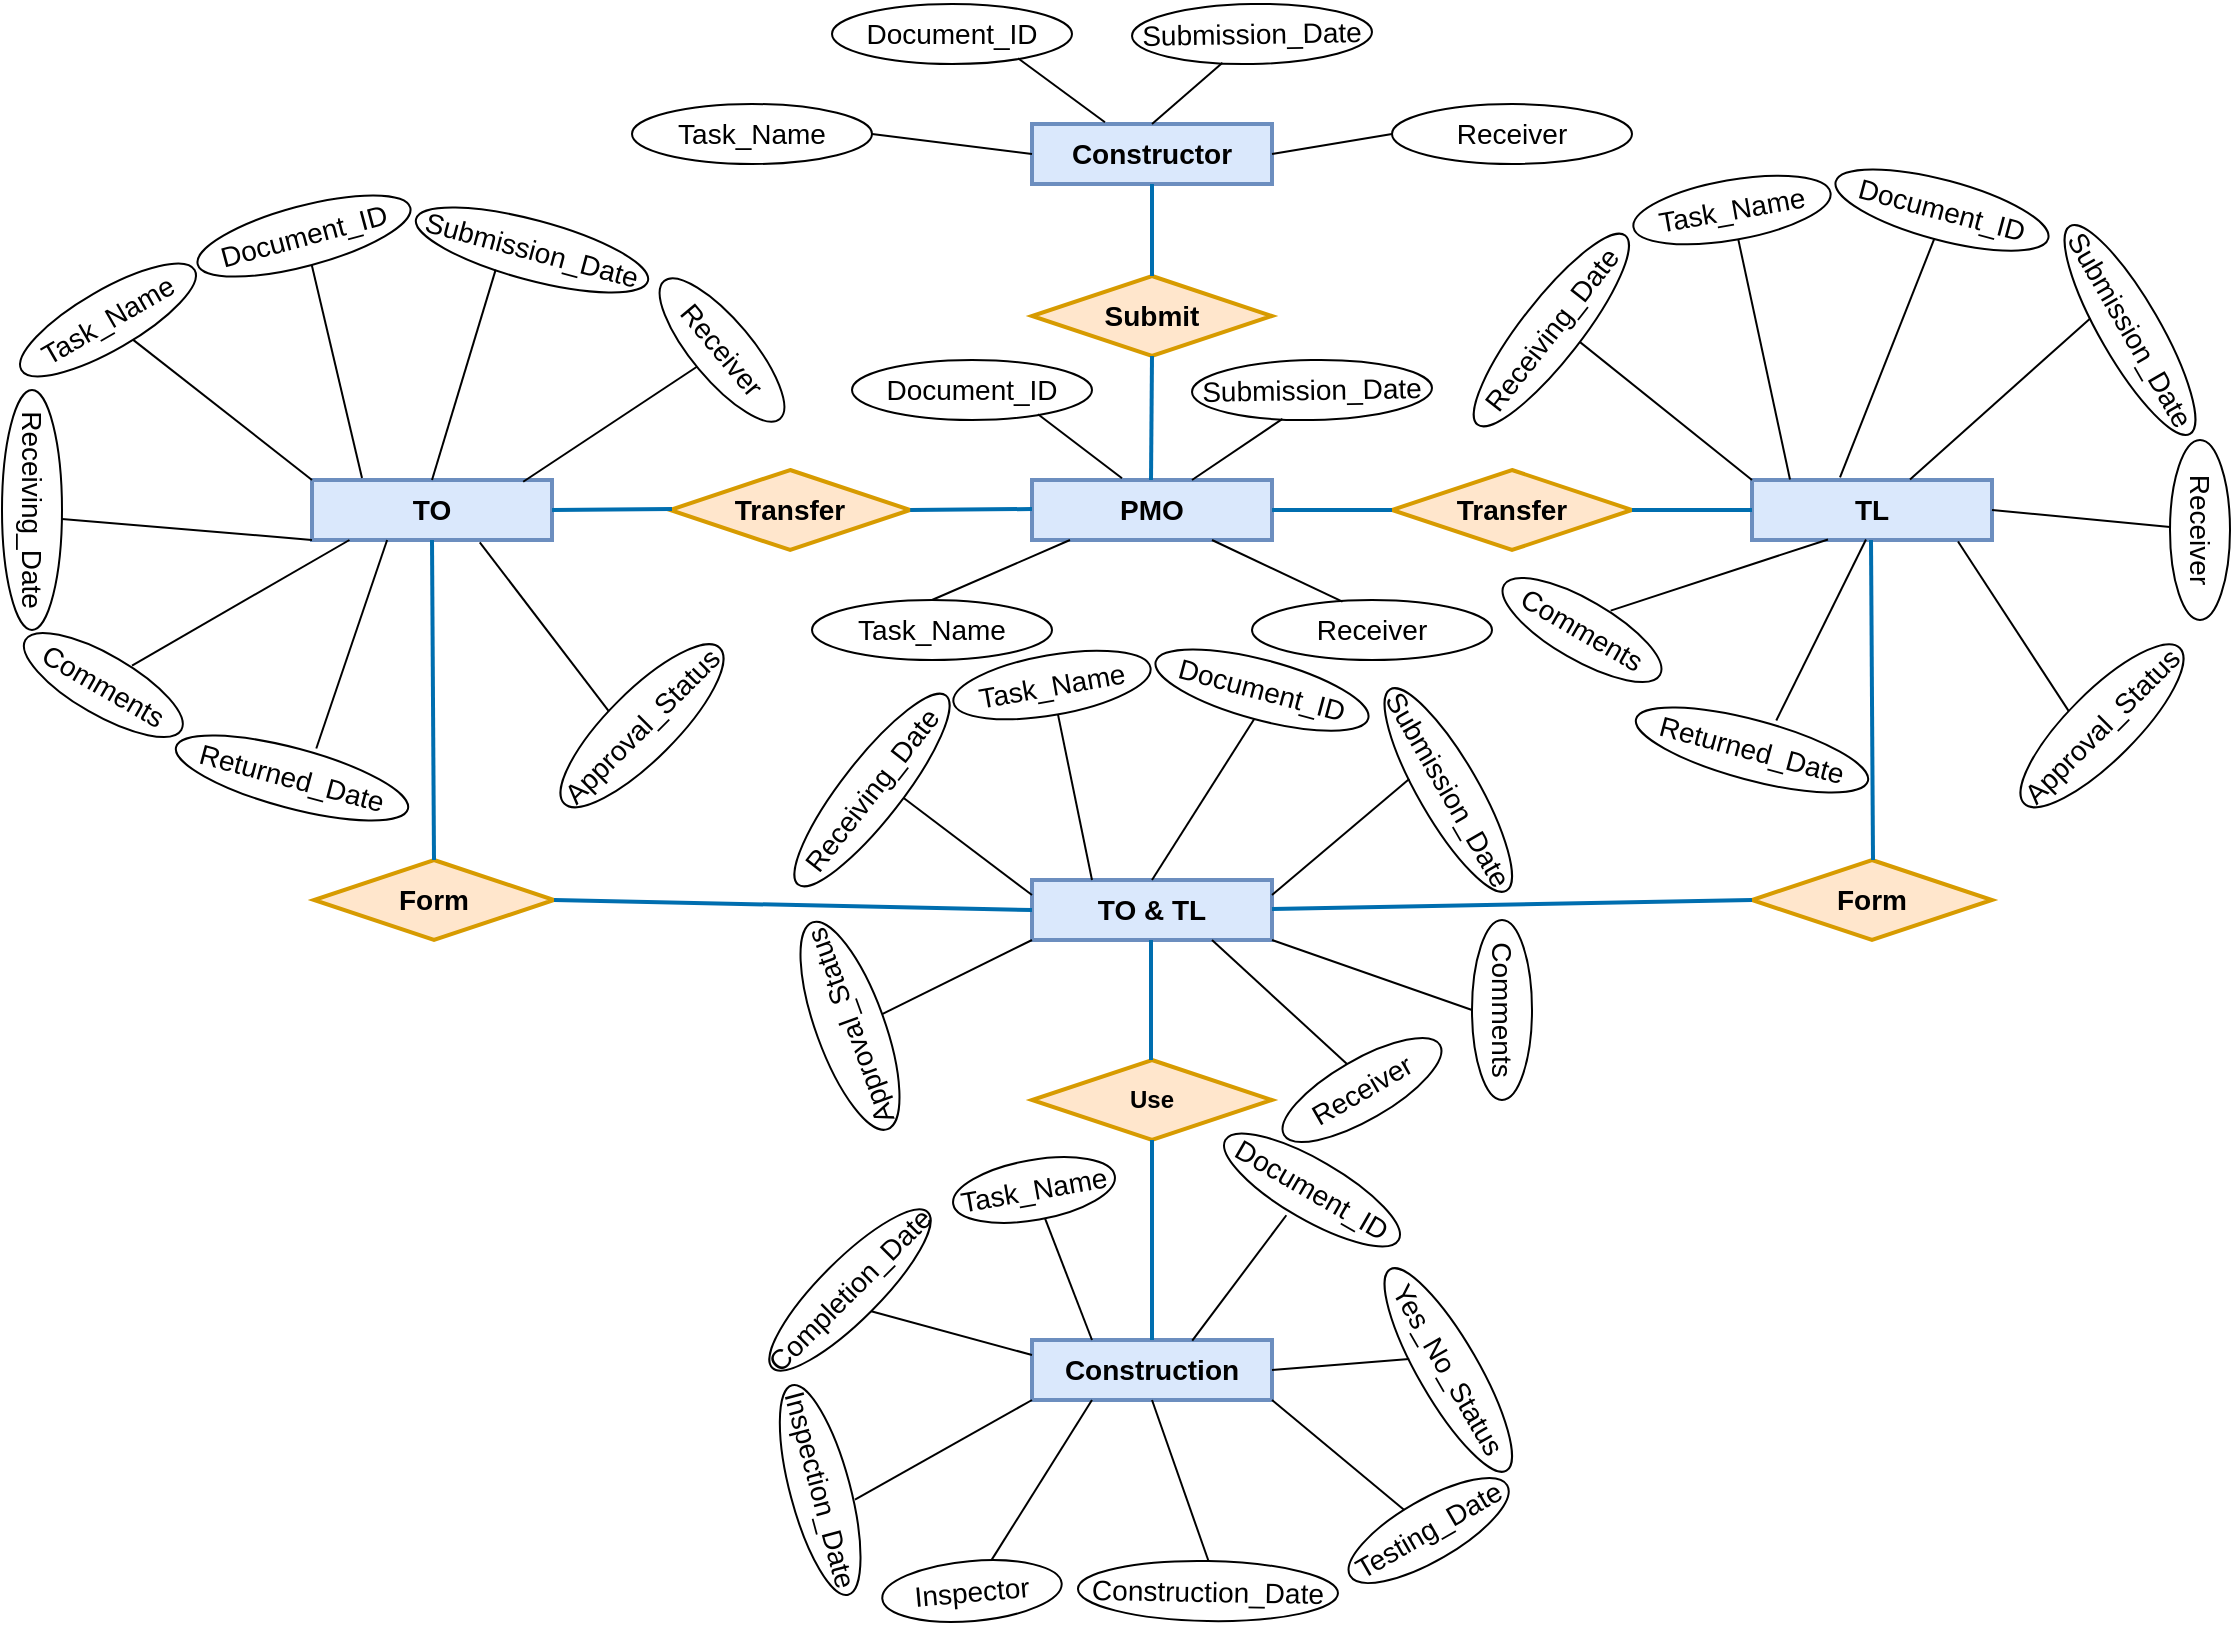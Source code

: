 <mxfile version="24.7.14">
  <diagram name="Page-1" id="_1J0e8jdBJVRewN6vP57">
    <mxGraphModel dx="989" dy="501" grid="1" gridSize="10" guides="1" tooltips="1" connect="1" arrows="1" fold="1" page="1" pageScale="1" pageWidth="1169" pageHeight="827" math="0" shadow="0">
      <root>
        <mxCell id="0" />
        <mxCell id="1" parent="0" />
        <mxCell id="hsY9H7-2oTvU6gEaKpXM-1" value="&lt;b&gt;&lt;font style=&quot;font-size: 14px;&quot;&gt;Constructor&lt;/font&gt;&lt;/b&gt;" style="rounded=0;whiteSpace=wrap;html=1;strokeWidth=2;fillColor=#dae8fc;strokeColor=#6c8ebf;" vertex="1" parent="1">
          <mxGeometry x="520" y="72" width="120" height="30" as="geometry" />
        </mxCell>
        <mxCell id="hsY9H7-2oTvU6gEaKpXM-2" value="&lt;b&gt;&lt;font style=&quot;font-size: 14px;&quot;&gt;Construction&lt;/font&gt;&lt;/b&gt;" style="rounded=0;whiteSpace=wrap;html=1;strokeWidth=2;fillColor=#dae8fc;strokeColor=#6c8ebf;" vertex="1" parent="1">
          <mxGeometry x="520" y="680" width="120" height="30" as="geometry" />
        </mxCell>
        <mxCell id="hsY9H7-2oTvU6gEaKpXM-3" value="&lt;font style=&quot;font-size: 14px;&quot;&gt;&lt;b&gt;TO &amp;amp; TL&lt;br&gt;&lt;/b&gt;&lt;/font&gt;" style="rounded=0;whiteSpace=wrap;html=1;strokeWidth=2;fillColor=#dae8fc;strokeColor=#6c8ebf;" vertex="1" parent="1">
          <mxGeometry x="520" y="450" width="120" height="30" as="geometry" />
        </mxCell>
        <mxCell id="hsY9H7-2oTvU6gEaKpXM-4" value="&lt;font size=&quot;1&quot;&gt;&lt;b style=&quot;font-size: 14px;&quot;&gt;TL&lt;/b&gt;&lt;/font&gt;" style="rounded=0;whiteSpace=wrap;html=1;strokeWidth=2;fillColor=#dae8fc;strokeColor=#6c8ebf;" vertex="1" parent="1">
          <mxGeometry x="880" y="250" width="120" height="30" as="geometry" />
        </mxCell>
        <mxCell id="hsY9H7-2oTvU6gEaKpXM-5" value="&lt;b&gt;&lt;font style=&quot;font-size: 14px;&quot;&gt;PMO&lt;/font&gt;&lt;/b&gt;" style="rounded=0;whiteSpace=wrap;html=1;strokeWidth=2;fillColor=#dae8fc;strokeColor=#6c8ebf;" vertex="1" parent="1">
          <mxGeometry x="520" y="250" width="120" height="30" as="geometry" />
        </mxCell>
        <mxCell id="hsY9H7-2oTvU6gEaKpXM-6" value="&lt;font size=&quot;1&quot;&gt;&lt;b style=&quot;font-size: 14px;&quot;&gt;TO&lt;/b&gt;&lt;/font&gt;" style="rounded=0;whiteSpace=wrap;html=1;strokeWidth=2;fillColor=#dae8fc;strokeColor=#6c8ebf;" vertex="1" parent="1">
          <mxGeometry x="160" y="250" width="120" height="30" as="geometry" />
        </mxCell>
        <mxCell id="hsY9H7-2oTvU6gEaKpXM-7" value="&lt;b&gt;&lt;font style=&quot;font-size: 14px;&quot;&gt;Submit&lt;/font&gt;&lt;/b&gt;" style="rhombus;whiteSpace=wrap;html=1;fillColor=#ffe6cc;strokeColor=#d79b00;strokeWidth=2;" vertex="1" parent="1">
          <mxGeometry x="520" y="148" width="120" height="40" as="geometry" />
        </mxCell>
        <mxCell id="hsY9H7-2oTvU6gEaKpXM-8" value="&lt;b&gt;&lt;font style=&quot;font-size: 14px;&quot;&gt;Transfer&lt;/font&gt;&lt;/b&gt;" style="rhombus;whiteSpace=wrap;html=1;fillColor=#ffe6cc;strokeColor=#d79b00;strokeWidth=2;" vertex="1" parent="1">
          <mxGeometry x="339.09" y="245" width="120" height="40" as="geometry" />
        </mxCell>
        <mxCell id="hsY9H7-2oTvU6gEaKpXM-9" value="&lt;b&gt;Use&lt;/b&gt;" style="rhombus;whiteSpace=wrap;html=1;fillColor=#ffe6cc;strokeColor=#d79b00;strokeWidth=2;" vertex="1" parent="1">
          <mxGeometry x="520" y="540" width="120" height="40" as="geometry" />
        </mxCell>
        <mxCell id="hsY9H7-2oTvU6gEaKpXM-11" value="&lt;b&gt;&lt;font style=&quot;font-size: 14px;&quot;&gt;Transfer&lt;/font&gt;&lt;/b&gt;" style="rhombus;whiteSpace=wrap;html=1;fillColor=#ffe6cc;strokeColor=#d79b00;strokeWidth=2;" vertex="1" parent="1">
          <mxGeometry x="700" y="245" width="120" height="40" as="geometry" />
        </mxCell>
        <mxCell id="hsY9H7-2oTvU6gEaKpXM-12" value="&lt;b&gt;&lt;font style=&quot;font-size: 14px;&quot;&gt;Form&lt;/font&gt;&lt;/b&gt;" style="rhombus;whiteSpace=wrap;html=1;fillColor=#ffe6cc;strokeColor=#d79b00;strokeWidth=2;" vertex="1" parent="1">
          <mxGeometry x="161" y="440" width="120" height="40" as="geometry" />
        </mxCell>
        <mxCell id="hsY9H7-2oTvU6gEaKpXM-13" value="&lt;b&gt;&lt;font style=&quot;font-size: 14px;&quot;&gt;Form&lt;/font&gt;&lt;/b&gt;" style="rhombus;whiteSpace=wrap;html=1;fillColor=#ffe6cc;strokeColor=#d79b00;strokeWidth=2;" vertex="1" parent="1">
          <mxGeometry x="880" y="440" width="120" height="40" as="geometry" />
        </mxCell>
        <mxCell id="hsY9H7-2oTvU6gEaKpXM-14" value="&lt;font style=&quot;font-size: 14px;&quot;&gt;Task_Name&lt;/font&gt;" style="ellipse;whiteSpace=wrap;html=1;strokeWidth=1;rotation=0;" vertex="1" parent="1">
          <mxGeometry x="320" y="62" width="120" height="30" as="geometry" />
        </mxCell>
        <mxCell id="hsY9H7-2oTvU6gEaKpXM-15" value="&lt;font style=&quot;font-size: 14px;&quot;&gt;Receiver&lt;/font&gt;" style="ellipse;whiteSpace=wrap;html=1;strokeWidth=1;rotation=0;" vertex="1" parent="1">
          <mxGeometry x="700" y="62" width="120" height="30" as="geometry" />
        </mxCell>
        <mxCell id="hsY9H7-2oTvU6gEaKpXM-16" value="&lt;font style=&quot;font-size: 14px;&quot;&gt;Document_ID&lt;/font&gt;" style="ellipse;whiteSpace=wrap;html=1;strokeWidth=1;" vertex="1" parent="1">
          <mxGeometry x="420" y="12" width="120" height="30" as="geometry" />
        </mxCell>
        <mxCell id="hsY9H7-2oTvU6gEaKpXM-17" value="&lt;font style=&quot;font-size: 14px;&quot;&gt;Submission_Date&lt;/font&gt;" style="ellipse;whiteSpace=wrap;html=1;strokeWidth=1;rotation=-1;" vertex="1" parent="1">
          <mxGeometry x="570" y="12" width="120" height="30" as="geometry" />
        </mxCell>
        <mxCell id="hsY9H7-2oTvU6gEaKpXM-21" value="" style="endArrow=none;html=1;rounded=0;exitX=0.5;exitY=0;exitDx=0;exitDy=0;strokeWidth=2;fillColor=#1ba1e2;strokeColor=#006EAF;entryX=0.5;entryY=1;entryDx=0;entryDy=0;" edge="1" parent="1" source="hsY9H7-2oTvU6gEaKpXM-7" target="hsY9H7-2oTvU6gEaKpXM-1">
          <mxGeometry width="50" height="50" relative="1" as="geometry">
            <mxPoint x="550" y="130" as="sourcePoint" />
            <mxPoint x="580" y="110" as="targetPoint" />
          </mxGeometry>
        </mxCell>
        <mxCell id="hsY9H7-2oTvU6gEaKpXM-22" value="" style="endArrow=none;html=1;rounded=0;exitX=0.5;exitY=0;exitDx=0;exitDy=0;strokeWidth=2;fillColor=#1ba1e2;strokeColor=#006EAF;entryX=0.5;entryY=1;entryDx=0;entryDy=0;" edge="1" parent="1" target="hsY9H7-2oTvU6gEaKpXM-7">
          <mxGeometry width="50" height="50" relative="1" as="geometry">
            <mxPoint x="579.5" y="250" as="sourcePoint" />
            <mxPoint x="579.5" y="190" as="targetPoint" />
          </mxGeometry>
        </mxCell>
        <mxCell id="hsY9H7-2oTvU6gEaKpXM-27" value="" style="endArrow=none;html=1;rounded=0;exitX=0.5;exitY=0;exitDx=0;exitDy=0;strokeWidth=2;fillColor=#1ba1e2;strokeColor=#006EAF;" edge="1" parent="1">
          <mxGeometry width="50" height="50" relative="1" as="geometry">
            <mxPoint x="579.5" y="540" as="sourcePoint" />
            <mxPoint x="579.5" y="480" as="targetPoint" />
          </mxGeometry>
        </mxCell>
        <mxCell id="hsY9H7-2oTvU6gEaKpXM-28" value="" style="endArrow=none;html=1;rounded=0;exitX=0.5;exitY=0;exitDx=0;exitDy=0;strokeWidth=2;fillColor=#1ba1e2;strokeColor=#006EAF;entryX=0.5;entryY=1;entryDx=0;entryDy=0;" edge="1" parent="1" source="hsY9H7-2oTvU6gEaKpXM-2" target="hsY9H7-2oTvU6gEaKpXM-9">
          <mxGeometry width="50" height="50" relative="1" as="geometry">
            <mxPoint x="579.5" y="680" as="sourcePoint" />
            <mxPoint x="579.5" y="620" as="targetPoint" />
          </mxGeometry>
        </mxCell>
        <mxCell id="hsY9H7-2oTvU6gEaKpXM-29" value="" style="endArrow=none;html=1;rounded=0;exitX=1;exitY=0.5;exitDx=0;exitDy=0;entryX=0;entryY=0.5;entryDx=0;entryDy=0;strokeWidth=2;fillColor=#1ba1e2;strokeColor=#006EAF;" edge="1" parent="1" source="hsY9H7-2oTvU6gEaKpXM-5" target="hsY9H7-2oTvU6gEaKpXM-11">
          <mxGeometry width="50" height="50" relative="1" as="geometry">
            <mxPoint x="650" y="310" as="sourcePoint" />
            <mxPoint x="700" y="260" as="targetPoint" />
          </mxGeometry>
        </mxCell>
        <mxCell id="hsY9H7-2oTvU6gEaKpXM-31" value="" style="endArrow=none;html=1;rounded=0;strokeWidth=2;fillColor=#1ba1e2;strokeColor=#006EAF;entryX=0;entryY=0.5;entryDx=0;entryDy=0;" edge="1" parent="1" target="hsY9H7-2oTvU6gEaKpXM-4">
          <mxGeometry width="50" height="50" relative="1" as="geometry">
            <mxPoint x="820" y="265" as="sourcePoint" />
            <mxPoint x="890" y="265" as="targetPoint" />
          </mxGeometry>
        </mxCell>
        <mxCell id="hsY9H7-2oTvU6gEaKpXM-34" value="" style="endArrow=none;html=1;rounded=0;exitX=1;exitY=0.5;exitDx=0;exitDy=0;entryX=0;entryY=0.5;entryDx=0;entryDy=0;strokeWidth=2;fillColor=#1ba1e2;strokeColor=#006EAF;" edge="1" parent="1" source="hsY9H7-2oTvU6gEaKpXM-8">
          <mxGeometry width="50" height="50" relative="1" as="geometry">
            <mxPoint x="460" y="264.5" as="sourcePoint" />
            <mxPoint x="520" y="264.5" as="targetPoint" />
          </mxGeometry>
        </mxCell>
        <mxCell id="hsY9H7-2oTvU6gEaKpXM-35" value="" style="endArrow=none;html=1;rounded=0;exitX=1;exitY=0.5;exitDx=0;exitDy=0;entryX=0;entryY=0.5;entryDx=0;entryDy=0;strokeWidth=2;fillColor=#1ba1e2;strokeColor=#006EAF;" edge="1" parent="1">
          <mxGeometry width="50" height="50" relative="1" as="geometry">
            <mxPoint x="280" y="265" as="sourcePoint" />
            <mxPoint x="340" y="264.5" as="targetPoint" />
          </mxGeometry>
        </mxCell>
        <mxCell id="hsY9H7-2oTvU6gEaKpXM-36" value="" style="endArrow=none;html=1;rounded=0;exitX=1;exitY=0.5;exitDx=0;exitDy=0;entryX=0;entryY=0.5;entryDx=0;entryDy=0;" edge="1" parent="1" source="hsY9H7-2oTvU6gEaKpXM-1" target="hsY9H7-2oTvU6gEaKpXM-15">
          <mxGeometry width="50" height="50" relative="1" as="geometry">
            <mxPoint x="650" y="122" as="sourcePoint" />
            <mxPoint x="700" y="72" as="targetPoint" />
          </mxGeometry>
        </mxCell>
        <mxCell id="hsY9H7-2oTvU6gEaKpXM-37" value="" style="endArrow=none;html=1;rounded=0;exitX=0.5;exitY=0;exitDx=0;exitDy=0;entryX=0.5;entryY=1;entryDx=0;entryDy=0;strokeWidth=2;fillColor=#1ba1e2;strokeColor=#006EAF;" edge="1" parent="1" source="hsY9H7-2oTvU6gEaKpXM-12" target="hsY9H7-2oTvU6gEaKpXM-6">
          <mxGeometry width="50" height="50" relative="1" as="geometry">
            <mxPoint x="190" y="365" as="sourcePoint" />
            <mxPoint x="250" y="364.5" as="targetPoint" />
          </mxGeometry>
        </mxCell>
        <mxCell id="hsY9H7-2oTvU6gEaKpXM-38" value="" style="endArrow=none;html=1;rounded=0;exitX=0.5;exitY=0;exitDx=0;exitDy=0;entryX=0.5;entryY=1;entryDx=0;entryDy=0;strokeWidth=2;fillColor=#1ba1e2;strokeColor=#006EAF;" edge="1" parent="1">
          <mxGeometry width="50" height="50" relative="1" as="geometry">
            <mxPoint x="940.5" y="440" as="sourcePoint" />
            <mxPoint x="939.5" y="280" as="targetPoint" />
          </mxGeometry>
        </mxCell>
        <mxCell id="hsY9H7-2oTvU6gEaKpXM-39" value="" style="endArrow=none;html=1;rounded=0;exitX=0;exitY=0.5;exitDx=0;exitDy=0;entryX=1;entryY=0.5;entryDx=0;entryDy=0;strokeWidth=2;fillColor=#1ba1e2;strokeColor=#006EAF;" edge="1" parent="1" source="hsY9H7-2oTvU6gEaKpXM-3" target="hsY9H7-2oTvU6gEaKpXM-12">
          <mxGeometry width="50" height="50" relative="1" as="geometry">
            <mxPoint x="361" y="580" as="sourcePoint" />
            <mxPoint x="360" y="420" as="targetPoint" />
          </mxGeometry>
        </mxCell>
        <mxCell id="hsY9H7-2oTvU6gEaKpXM-40" value="" style="endArrow=none;html=1;rounded=0;exitX=0;exitY=0.5;exitDx=0;exitDy=0;entryX=1;entryY=0.5;entryDx=0;entryDy=0;strokeWidth=2;fillColor=#1ba1e2;strokeColor=#006EAF;" edge="1" parent="1" source="hsY9H7-2oTvU6gEaKpXM-13">
          <mxGeometry width="50" height="50" relative="1" as="geometry">
            <mxPoint x="879" y="464.5" as="sourcePoint" />
            <mxPoint x="640" y="464.5" as="targetPoint" />
          </mxGeometry>
        </mxCell>
        <mxCell id="hsY9H7-2oTvU6gEaKpXM-41" value="" style="endArrow=none;html=1;rounded=0;exitX=1;exitY=0.5;exitDx=0;exitDy=0;entryX=0.375;entryY=0.972;entryDx=0;entryDy=0;entryPerimeter=0;" edge="1" parent="1" target="hsY9H7-2oTvU6gEaKpXM-17">
          <mxGeometry width="50" height="50" relative="1" as="geometry">
            <mxPoint x="580" y="72" as="sourcePoint" />
            <mxPoint x="640" y="62" as="targetPoint" />
          </mxGeometry>
        </mxCell>
        <mxCell id="hsY9H7-2oTvU6gEaKpXM-42" value="" style="endArrow=none;html=1;rounded=0;exitX=0.304;exitY=-0.029;exitDx=0;exitDy=0;entryX=0.775;entryY=0.905;entryDx=0;entryDy=0;entryPerimeter=0;exitPerimeter=0;" edge="1" parent="1" source="hsY9H7-2oTvU6gEaKpXM-1" target="hsY9H7-2oTvU6gEaKpXM-16">
          <mxGeometry width="50" height="50" relative="1" as="geometry">
            <mxPoint x="490" y="72" as="sourcePoint" />
            <mxPoint x="525" y="41" as="targetPoint" />
          </mxGeometry>
        </mxCell>
        <mxCell id="hsY9H7-2oTvU6gEaKpXM-43" value="" style="endArrow=none;html=1;rounded=0;exitX=0;exitY=0.5;exitDx=0;exitDy=0;entryX=1;entryY=0.5;entryDx=0;entryDy=0;" edge="1" parent="1" source="hsY9H7-2oTvU6gEaKpXM-1" target="hsY9H7-2oTvU6gEaKpXM-14">
          <mxGeometry width="50" height="50" relative="1" as="geometry">
            <mxPoint x="473" y="104" as="sourcePoint" />
            <mxPoint x="430" y="72" as="targetPoint" />
          </mxGeometry>
        </mxCell>
        <mxCell id="hsY9H7-2oTvU6gEaKpXM-46" value="&lt;font style=&quot;font-size: 14px;&quot;&gt;Receiver&lt;/font&gt;" style="ellipse;whiteSpace=wrap;html=1;strokeWidth=1;rotation=0;" vertex="1" parent="1">
          <mxGeometry x="630" y="310.005" width="120" height="30" as="geometry" />
        </mxCell>
        <mxCell id="hsY9H7-2oTvU6gEaKpXM-47" value="&lt;font style=&quot;font-size: 14px;&quot;&gt;Submission_Date&lt;/font&gt;" style="ellipse;whiteSpace=wrap;html=1;strokeWidth=1;rotation=-1;" vertex="1" parent="1">
          <mxGeometry x="600" y="190.005" width="120" height="30" as="geometry" />
        </mxCell>
        <mxCell id="hsY9H7-2oTvU6gEaKpXM-48" value="&lt;font style=&quot;font-size: 14px;&quot;&gt;Document_ID&lt;/font&gt;" style="ellipse;whiteSpace=wrap;html=1;strokeWidth=1;" vertex="1" parent="1">
          <mxGeometry x="430" y="190.005" width="120" height="30" as="geometry" />
        </mxCell>
        <mxCell id="hsY9H7-2oTvU6gEaKpXM-49" value="&lt;font style=&quot;font-size: 14px;&quot;&gt;Task_Name&lt;/font&gt;" style="ellipse;whiteSpace=wrap;html=1;strokeWidth=1;rotation=0;" vertex="1" parent="1">
          <mxGeometry x="410" y="310.005" width="120" height="30" as="geometry" />
        </mxCell>
        <mxCell id="hsY9H7-2oTvU6gEaKpXM-50" value="" style="endArrow=none;html=1;rounded=0;entryX=0.5;entryY=0;entryDx=0;entryDy=0;" edge="1" target="hsY9H7-2oTvU6gEaKpXM-49" parent="1">
          <mxGeometry width="50" height="50" relative="1" as="geometry">
            <mxPoint x="539" y="280" as="sourcePoint" />
            <mxPoint x="450" y="240.005" as="targetPoint" />
          </mxGeometry>
        </mxCell>
        <mxCell id="hsY9H7-2oTvU6gEaKpXM-51" value="" style="endArrow=none;html=1;rounded=0;exitX=0.375;exitY=-0.029;exitDx=0;exitDy=0;entryX=0.775;entryY=0.905;entryDx=0;entryDy=0;entryPerimeter=0;exitPerimeter=0;" edge="1" target="hsY9H7-2oTvU6gEaKpXM-48" parent="1" source="hsY9H7-2oTvU6gEaKpXM-5">
          <mxGeometry width="50" height="50" relative="1" as="geometry">
            <mxPoint x="576" y="239.005" as="sourcePoint" />
            <mxPoint x="545" y="209.005" as="targetPoint" />
          </mxGeometry>
        </mxCell>
        <mxCell id="hsY9H7-2oTvU6gEaKpXM-52" value="" style="endArrow=none;html=1;rounded=0;entryX=0.375;entryY=0.972;entryDx=0;entryDy=0;entryPerimeter=0;" edge="1" target="hsY9H7-2oTvU6gEaKpXM-47" parent="1">
          <mxGeometry width="50" height="50" relative="1" as="geometry">
            <mxPoint x="600" y="250" as="sourcePoint" />
            <mxPoint x="660" y="230.005" as="targetPoint" />
          </mxGeometry>
        </mxCell>
        <mxCell id="hsY9H7-2oTvU6gEaKpXM-53" value="" style="endArrow=none;html=1;rounded=0;exitX=0.75;exitY=1;exitDx=0;exitDy=0;entryX=0.377;entryY=0.028;entryDx=0;entryDy=0;entryPerimeter=0;" edge="1" target="hsY9H7-2oTvU6gEaKpXM-46" parent="1" source="hsY9H7-2oTvU6gEaKpXM-5">
          <mxGeometry width="50" height="50" relative="1" as="geometry">
            <mxPoint x="660" y="255.005" as="sourcePoint" />
            <mxPoint x="720" y="240.005" as="targetPoint" />
          </mxGeometry>
        </mxCell>
        <mxCell id="hsY9H7-2oTvU6gEaKpXM-54" value="&lt;font style=&quot;font-size: 14px;&quot;&gt;Document_ID&lt;/font&gt;" style="ellipse;whiteSpace=wrap;html=1;strokeWidth=1;rotation=-15;" vertex="1" parent="1">
          <mxGeometry x="101" y="113" width="110" height="30" as="geometry" />
        </mxCell>
        <mxCell id="hsY9H7-2oTvU6gEaKpXM-55" value="&lt;font style=&quot;font-size: 14px;&quot;&gt;Submission_Date&lt;/font&gt;" style="ellipse;whiteSpace=wrap;html=1;strokeWidth=1;rotation=15;" vertex="1" parent="1">
          <mxGeometry x="210" y="120.005" width="120" height="30" as="geometry" />
        </mxCell>
        <mxCell id="hsY9H7-2oTvU6gEaKpXM-56" value="&lt;font style=&quot;font-size: 14px;&quot;&gt;Task_Name&lt;/font&gt;" style="ellipse;whiteSpace=wrap;html=1;strokeWidth=1;rotation=-30;" vertex="1" parent="1">
          <mxGeometry x="8" y="155" width="100" height="30" as="geometry" />
        </mxCell>
        <mxCell id="hsY9H7-2oTvU6gEaKpXM-57" value="&lt;font style=&quot;font-size: 14px;&quot;&gt;Receiver&lt;/font&gt;" style="ellipse;whiteSpace=wrap;html=1;strokeWidth=1;rotation=50;" vertex="1" parent="1">
          <mxGeometry x="320" y="170" width="90" height="30" as="geometry" />
        </mxCell>
        <mxCell id="hsY9H7-2oTvU6gEaKpXM-58" value="" style="endArrow=none;html=1;rounded=0;exitX=0.88;exitY=0.029;exitDx=0;exitDy=0;exitPerimeter=0;" edge="1" target="hsY9H7-2oTvU6gEaKpXM-57" parent="1" source="hsY9H7-2oTvU6gEaKpXM-6">
          <mxGeometry width="50" height="50" relative="1" as="geometry">
            <mxPoint x="280" y="240" as="sourcePoint" />
            <mxPoint x="340" y="240.005" as="targetPoint" />
          </mxGeometry>
        </mxCell>
        <mxCell id="hsY9H7-2oTvU6gEaKpXM-59" value="" style="endArrow=none;html=1;rounded=0;entryX=0.375;entryY=0.972;entryDx=0;entryDy=0;entryPerimeter=0;" edge="1" target="hsY9H7-2oTvU6gEaKpXM-55" parent="1">
          <mxGeometry width="50" height="50" relative="1" as="geometry">
            <mxPoint x="220" y="250.0" as="sourcePoint" />
            <mxPoint x="280" y="230.005" as="targetPoint" />
          </mxGeometry>
        </mxCell>
        <mxCell id="hsY9H7-2oTvU6gEaKpXM-60" value="" style="endArrow=none;html=1;rounded=0;exitX=0.375;exitY=-0.029;exitDx=0;exitDy=0;entryX=0.5;entryY=1;entryDx=0;entryDy=0;exitPerimeter=0;" edge="1" target="hsY9H7-2oTvU6gEaKpXM-54" parent="1">
          <mxGeometry width="50" height="50" relative="1" as="geometry">
            <mxPoint x="185" y="249.0" as="sourcePoint" />
            <mxPoint x="165" y="209.005" as="targetPoint" />
          </mxGeometry>
        </mxCell>
        <mxCell id="hsY9H7-2oTvU6gEaKpXM-61" value="" style="endArrow=none;html=1;rounded=0;exitX=0;exitY=0;exitDx=0;exitDy=0;" edge="1" target="hsY9H7-2oTvU6gEaKpXM-56" parent="1" source="hsY9H7-2oTvU6gEaKpXM-6">
          <mxGeometry width="50" height="50" relative="1" as="geometry">
            <mxPoint x="159" y="280.0" as="sourcePoint" />
            <mxPoint x="100" y="230" as="targetPoint" />
          </mxGeometry>
        </mxCell>
        <mxCell id="hsY9H7-2oTvU6gEaKpXM-62" value="&lt;font style=&quot;font-size: 14px;&quot;&gt;Receiving_Date&lt;/font&gt;" style="ellipse;whiteSpace=wrap;html=1;strokeWidth=1;rotation=90;" vertex="1" parent="1">
          <mxGeometry x="-40" y="250.005" width="120" height="30" as="geometry" />
        </mxCell>
        <mxCell id="hsY9H7-2oTvU6gEaKpXM-63" value="" style="endArrow=none;html=1;rounded=0;entryX=0.537;entryY=0.002;entryDx=0;entryDy=0;entryPerimeter=0;exitX=0;exitY=1;exitDx=0;exitDy=0;" edge="1" parent="1" source="hsY9H7-2oTvU6gEaKpXM-6" target="hsY9H7-2oTvU6gEaKpXM-62">
          <mxGeometry width="50" height="50" relative="1" as="geometry">
            <mxPoint x="169" y="290.0" as="sourcePoint" />
            <mxPoint x="86" y="248" as="targetPoint" />
          </mxGeometry>
        </mxCell>
        <mxCell id="hsY9H7-2oTvU6gEaKpXM-64" value="&lt;font style=&quot;font-size: 14px;&quot;&gt;Comments&lt;/font&gt;" style="ellipse;whiteSpace=wrap;html=1;strokeWidth=1;rotation=30;" vertex="1" parent="1">
          <mxGeometry x="10.67" y="337.5" width="90" height="30" as="geometry" />
        </mxCell>
        <mxCell id="hsY9H7-2oTvU6gEaKpXM-65" value="" style="endArrow=none;html=1;rounded=0;entryX=0.584;entryY=-0.019;entryDx=0;entryDy=0;entryPerimeter=0;exitX=0.156;exitY=1;exitDx=0;exitDy=0;exitPerimeter=0;" edge="1" parent="1" source="hsY9H7-2oTvU6gEaKpXM-6" target="hsY9H7-2oTvU6gEaKpXM-64">
          <mxGeometry width="50" height="50" relative="1" as="geometry">
            <mxPoint x="170" y="290" as="sourcePoint" />
            <mxPoint x="56" y="315" as="targetPoint" />
          </mxGeometry>
        </mxCell>
        <mxCell id="hsY9H7-2oTvU6gEaKpXM-66" value="&lt;font style=&quot;font-size: 14px;&quot;&gt;Approval_Status&lt;/font&gt;" style="ellipse;whiteSpace=wrap;html=1;strokeWidth=1;rotation=-45;" vertex="1" parent="1">
          <mxGeometry x="270" y="355.79" width="110" height="34.21" as="geometry" />
        </mxCell>
        <mxCell id="hsY9H7-2oTvU6gEaKpXM-67" value="&lt;font style=&quot;font-size: 14px;&quot;&gt;Returned_Date&lt;/font&gt;" style="ellipse;whiteSpace=wrap;html=1;strokeWidth=1;rotation=15;" vertex="1" parent="1">
          <mxGeometry x="90" y="384.005" width="120" height="30" as="geometry" />
        </mxCell>
        <mxCell id="hsY9H7-2oTvU6gEaKpXM-70" value="" style="endArrow=none;html=1;rounded=0;entryX=0.566;entryY=-0.079;entryDx=0;entryDy=0;entryPerimeter=0;exitX=0.313;exitY=1;exitDx=0;exitDy=0;exitPerimeter=0;" edge="1" parent="1" source="hsY9H7-2oTvU6gEaKpXM-6" target="hsY9H7-2oTvU6gEaKpXM-67">
          <mxGeometry width="50" height="50" relative="1" as="geometry">
            <mxPoint x="219" y="280" as="sourcePoint" />
            <mxPoint x="110" y="343" as="targetPoint" />
          </mxGeometry>
        </mxCell>
        <mxCell id="hsY9H7-2oTvU6gEaKpXM-71" value="" style="endArrow=none;html=1;rounded=0;exitX=0.699;exitY=1.038;exitDx=0;exitDy=0;exitPerimeter=0;entryX=0.44;entryY=0.009;entryDx=0;entryDy=0;entryPerimeter=0;" edge="1" parent="1" source="hsY9H7-2oTvU6gEaKpXM-6" target="hsY9H7-2oTvU6gEaKpXM-66">
          <mxGeometry width="50" height="50" relative="1" as="geometry">
            <mxPoint x="234" y="348" as="sourcePoint" />
            <mxPoint x="320" y="290" as="targetPoint" />
          </mxGeometry>
        </mxCell>
        <mxCell id="hsY9H7-2oTvU6gEaKpXM-72" value="&lt;font style=&quot;font-size: 14px;&quot;&gt;Submission_Date&lt;/font&gt;" style="ellipse;whiteSpace=wrap;html=1;strokeWidth=1;rotation=60;" vertex="1" parent="1">
          <mxGeometry x="1009" y="160.009" width="120" height="30" as="geometry" />
        </mxCell>
        <mxCell id="hsY9H7-2oTvU6gEaKpXM-73" value="" style="endArrow=none;html=1;rounded=0;entryX=0.375;entryY=0.972;entryDx=0;entryDy=0;entryPerimeter=0;" edge="1" target="hsY9H7-2oTvU6gEaKpXM-72" parent="1">
          <mxGeometry width="50" height="50" relative="1" as="geometry">
            <mxPoint x="959" y="249.724" as="sourcePoint" />
            <mxPoint x="1019" y="229.729" as="targetPoint" />
          </mxGeometry>
        </mxCell>
        <mxCell id="hsY9H7-2oTvU6gEaKpXM-74" value="" style="endArrow=none;html=1;rounded=0;exitX=0.375;exitY=-0.029;exitDx=0;exitDy=0;entryX=0.5;entryY=1;entryDx=0;entryDy=0;exitPerimeter=0;" edge="1" target="hsY9H7-2oTvU6gEaKpXM-83" parent="1">
          <mxGeometry width="50" height="50" relative="1" as="geometry">
            <mxPoint x="924" y="248.724" as="sourcePoint" />
            <mxPoint x="904" y="208.729" as="targetPoint" />
          </mxGeometry>
        </mxCell>
        <mxCell id="hsY9H7-2oTvU6gEaKpXM-75" value="" style="endArrow=none;html=1;rounded=0;exitX=0;exitY=0;exitDx=0;exitDy=0;" edge="1" target="hsY9H7-2oTvU6gEaKpXM-84" parent="1">
          <mxGeometry width="50" height="50" relative="1" as="geometry">
            <mxPoint x="899" y="249.724" as="sourcePoint" />
            <mxPoint x="839" y="229.724" as="targetPoint" />
          </mxGeometry>
        </mxCell>
        <mxCell id="hsY9H7-2oTvU6gEaKpXM-76" value="" style="endArrow=none;html=1;rounded=0;entryX=0.537;entryY=0.002;entryDx=0;entryDy=0;entryPerimeter=0;exitX=0;exitY=0;exitDx=0;exitDy=0;" edge="1" target="hsY9H7-2oTvU6gEaKpXM-85" parent="1" source="hsY9H7-2oTvU6gEaKpXM-4">
          <mxGeometry width="50" height="50" relative="1" as="geometry">
            <mxPoint x="899" y="279.724" as="sourcePoint" />
            <mxPoint x="825" y="247.724" as="targetPoint" />
          </mxGeometry>
        </mxCell>
        <mxCell id="hsY9H7-2oTvU6gEaKpXM-77" value="" style="endArrow=none;html=1;rounded=0;entryX=0.584;entryY=-0.019;entryDx=0;entryDy=0;entryPerimeter=0;exitX=0.156;exitY=1;exitDx=0;exitDy=0;exitPerimeter=0;" edge="1" target="hsY9H7-2oTvU6gEaKpXM-86" parent="1">
          <mxGeometry width="50" height="50" relative="1" as="geometry">
            <mxPoint x="918" y="279.724" as="sourcePoint" />
            <mxPoint x="795" y="314.724" as="targetPoint" />
          </mxGeometry>
        </mxCell>
        <mxCell id="hsY9H7-2oTvU6gEaKpXM-78" value="" style="endArrow=none;html=1;rounded=0;entryX=0.566;entryY=-0.079;entryDx=0;entryDy=0;entryPerimeter=0;exitX=0.313;exitY=1;exitDx=0;exitDy=0;exitPerimeter=0;" edge="1" target="hsY9H7-2oTvU6gEaKpXM-87" parent="1">
          <mxGeometry width="50" height="50" relative="1" as="geometry">
            <mxPoint x="937" y="279.724" as="sourcePoint" />
            <mxPoint x="849" y="342.724" as="targetPoint" />
          </mxGeometry>
        </mxCell>
        <mxCell id="hsY9H7-2oTvU6gEaKpXM-79" value="" style="endArrow=none;html=1;rounded=0;exitX=0.699;exitY=1.038;exitDx=0;exitDy=0;exitPerimeter=0;entryX=0.44;entryY=0.009;entryDx=0;entryDy=0;entryPerimeter=0;" edge="1" target="hsY9H7-2oTvU6gEaKpXM-80" parent="1">
          <mxGeometry width="50" height="50" relative="1" as="geometry">
            <mxPoint x="983" y="280.724" as="sourcePoint" />
            <mxPoint x="1059" y="289.724" as="targetPoint" />
          </mxGeometry>
        </mxCell>
        <mxCell id="hsY9H7-2oTvU6gEaKpXM-80" value="&lt;font style=&quot;font-size: 14px;&quot;&gt;Approval_Status&lt;/font&gt;" style="ellipse;whiteSpace=wrap;html=1;strokeWidth=1;rotation=-45;" vertex="1" parent="1">
          <mxGeometry x="1000" y="355.794" width="110" height="34.21" as="geometry" />
        </mxCell>
        <mxCell id="hsY9H7-2oTvU6gEaKpXM-81" value="" style="endArrow=none;html=1;rounded=0;exitX=1;exitY=0.5;exitDx=0;exitDy=0;" edge="1" target="hsY9H7-2oTvU6gEaKpXM-82" parent="1" source="hsY9H7-2oTvU6gEaKpXM-4">
          <mxGeometry width="50" height="50" relative="1" as="geometry">
            <mxPoint x="1005" y="250.724" as="sourcePoint" />
            <mxPoint x="1079" y="239.729" as="targetPoint" />
          </mxGeometry>
        </mxCell>
        <mxCell id="hsY9H7-2oTvU6gEaKpXM-82" value="&lt;font style=&quot;font-size: 14px;&quot;&gt;Receiver&lt;/font&gt;" style="ellipse;whiteSpace=wrap;html=1;strokeWidth=1;rotation=90;" vertex="1" parent="1">
          <mxGeometry x="1059" y="260.004" width="90" height="30" as="geometry" />
        </mxCell>
        <mxCell id="hsY9H7-2oTvU6gEaKpXM-83" value="&lt;font style=&quot;font-size: 14px;&quot;&gt;Document_ID&lt;/font&gt;" style="ellipse;whiteSpace=wrap;html=1;strokeWidth=1;rotation=15;" vertex="1" parent="1">
          <mxGeometry x="920" y="100.004" width="110" height="30" as="geometry" />
        </mxCell>
        <mxCell id="hsY9H7-2oTvU6gEaKpXM-84" value="&lt;font style=&quot;font-size: 14px;&quot;&gt;Task_Name&lt;/font&gt;" style="ellipse;whiteSpace=wrap;html=1;strokeWidth=1;rotation=-10;" vertex="1" parent="1">
          <mxGeometry x="820" y="100.004" width="100" height="30" as="geometry" />
        </mxCell>
        <mxCell id="hsY9H7-2oTvU6gEaKpXM-85" value="&lt;font style=&quot;font-size: 14px;&quot;&gt;Receiving_Date&lt;/font&gt;" style="ellipse;whiteSpace=wrap;html=1;strokeWidth=1;rotation=-52;" vertex="1" parent="1">
          <mxGeometry x="719.67" y="159.999" width="120" height="30" as="geometry" />
        </mxCell>
        <mxCell id="hsY9H7-2oTvU6gEaKpXM-86" value="&lt;font style=&quot;font-size: 14px;&quot;&gt;Comments&lt;/font&gt;" style="ellipse;whiteSpace=wrap;html=1;strokeWidth=1;rotation=30;" vertex="1" parent="1">
          <mxGeometry x="750" y="310.004" width="90" height="30" as="geometry" />
        </mxCell>
        <mxCell id="hsY9H7-2oTvU6gEaKpXM-87" value="&lt;font style=&quot;font-size: 14px;&quot;&gt;Returned_Date&lt;/font&gt;" style="ellipse;whiteSpace=wrap;html=1;strokeWidth=1;rotation=15;" vertex="1" parent="1">
          <mxGeometry x="820" y="369.999" width="120" height="30" as="geometry" />
        </mxCell>
        <mxCell id="hsY9H7-2oTvU6gEaKpXM-88" value="&lt;font style=&quot;font-size: 14px;&quot;&gt;Task_Name&lt;/font&gt;" style="ellipse;whiteSpace=wrap;html=1;strokeWidth=1;rotation=-10;" vertex="1" parent="1">
          <mxGeometry x="480.0" y="337.504" width="100" height="30" as="geometry" />
        </mxCell>
        <mxCell id="hsY9H7-2oTvU6gEaKpXM-89" value="&lt;font style=&quot;font-size: 14px;&quot;&gt;Receiving_Date&lt;/font&gt;" style="ellipse;whiteSpace=wrap;html=1;strokeWidth=1;rotation=-52;" vertex="1" parent="1">
          <mxGeometry x="380.0" y="389.999" width="120" height="30" as="geometry" />
        </mxCell>
        <mxCell id="hsY9H7-2oTvU6gEaKpXM-90" value="&lt;font style=&quot;font-size: 14px;&quot;&gt;Document_ID&lt;/font&gt;" style="ellipse;whiteSpace=wrap;html=1;strokeWidth=1;rotation=15;" vertex="1" parent="1">
          <mxGeometry x="580.0" y="340.004" width="110" height="30" as="geometry" />
        </mxCell>
        <mxCell id="hsY9H7-2oTvU6gEaKpXM-91" value="&lt;font style=&quot;font-size: 14px;&quot;&gt;Submission_Date&lt;/font&gt;" style="ellipse;whiteSpace=wrap;html=1;strokeWidth=1;rotation=60;" vertex="1" parent="1">
          <mxGeometry x="670" y="390" width="116.29" height="30" as="geometry" />
        </mxCell>
        <mxCell id="hsY9H7-2oTvU6gEaKpXM-92" value="&lt;font style=&quot;font-size: 14px;&quot;&gt;Receiver&lt;/font&gt;" style="ellipse;whiteSpace=wrap;html=1;strokeWidth=1;rotation=-30;" vertex="1" parent="1">
          <mxGeometry x="640.0" y="540" width="90" height="30" as="geometry" />
        </mxCell>
        <mxCell id="hsY9H7-2oTvU6gEaKpXM-93" value="&lt;font style=&quot;font-size: 14px;&quot;&gt;Approval_Status&lt;/font&gt;" style="ellipse;whiteSpace=wrap;html=1;strokeWidth=1;rotation=-110;" vertex="1" parent="1">
          <mxGeometry x="374.0" y="505.794" width="110" height="34.21" as="geometry" />
        </mxCell>
        <mxCell id="hsY9H7-2oTvU6gEaKpXM-95" value="&lt;font style=&quot;font-size: 14px;&quot;&gt;Comments&lt;/font&gt;" style="ellipse;whiteSpace=wrap;html=1;strokeWidth=1;rotation=90;" vertex="1" parent="1">
          <mxGeometry x="710.0" y="500.004" width="90" height="30" as="geometry" />
        </mxCell>
        <mxCell id="hsY9H7-2oTvU6gEaKpXM-96" value="" style="endArrow=none;html=1;rounded=0;entryX=0.5;entryY=1;entryDx=0;entryDy=0;exitX=1;exitY=1;exitDx=0;exitDy=0;" edge="1" target="hsY9H7-2oTvU6gEaKpXM-95" parent="1" source="hsY9H7-2oTvU6gEaKpXM-3">
          <mxGeometry width="50" height="50" relative="1" as="geometry">
            <mxPoint x="567.09" y="497.444" as="sourcePoint" />
            <mxPoint x="444.09" y="532.444" as="targetPoint" />
          </mxGeometry>
        </mxCell>
        <mxCell id="hsY9H7-2oTvU6gEaKpXM-97" value="" style="endArrow=none;html=1;rounded=0;exitX=0;exitY=0.25;exitDx=0;exitDy=0;entryX=0.555;entryY=0.991;entryDx=0;entryDy=0;entryPerimeter=0;" edge="1" target="hsY9H7-2oTvU6gEaKpXM-89" parent="1" source="hsY9H7-2oTvU6gEaKpXM-3">
          <mxGeometry width="50" height="50" relative="1" as="geometry">
            <mxPoint x="529.09" y="467.72" as="sourcePoint" />
            <mxPoint x="450" y="400" as="targetPoint" />
          </mxGeometry>
        </mxCell>
        <mxCell id="hsY9H7-2oTvU6gEaKpXM-98" value="" style="endArrow=none;html=1;rounded=0;exitX=0.25;exitY=0;exitDx=0;exitDy=0;" edge="1" target="hsY9H7-2oTvU6gEaKpXM-88" parent="1" source="hsY9H7-2oTvU6gEaKpXM-3">
          <mxGeometry width="50" height="50" relative="1" as="geometry">
            <mxPoint x="548.09" y="467.444" as="sourcePoint" />
            <mxPoint x="488.09" y="447.444" as="targetPoint" />
          </mxGeometry>
        </mxCell>
        <mxCell id="hsY9H7-2oTvU6gEaKpXM-99" value="" style="endArrow=none;html=1;rounded=0;exitX=0.5;exitY=0;exitDx=0;exitDy=0;entryX=0.5;entryY=1;entryDx=0;entryDy=0;" edge="1" target="hsY9H7-2oTvU6gEaKpXM-90" parent="1" source="hsY9H7-2oTvU6gEaKpXM-3">
          <mxGeometry width="50" height="50" relative="1" as="geometry">
            <mxPoint x="573.09" y="466.444" as="sourcePoint" />
            <mxPoint x="553.09" y="426.449" as="targetPoint" />
          </mxGeometry>
        </mxCell>
        <mxCell id="hsY9H7-2oTvU6gEaKpXM-100" value="" style="endArrow=none;html=1;rounded=0;entryX=0.375;entryY=0.972;entryDx=0;entryDy=0;entryPerimeter=0;exitX=1;exitY=0.25;exitDx=0;exitDy=0;" edge="1" target="hsY9H7-2oTvU6gEaKpXM-91" parent="1" source="hsY9H7-2oTvU6gEaKpXM-3">
          <mxGeometry width="50" height="50" relative="1" as="geometry">
            <mxPoint x="640" y="440" as="sourcePoint" />
            <mxPoint x="668.09" y="447.449" as="targetPoint" />
          </mxGeometry>
        </mxCell>
        <mxCell id="hsY9H7-2oTvU6gEaKpXM-101" value="" style="endArrow=none;html=1;rounded=0;exitX=0.75;exitY=1;exitDx=0;exitDy=0;entryX=0.5;entryY=0;entryDx=0;entryDy=0;" edge="1" target="hsY9H7-2oTvU6gEaKpXM-92" parent="1" source="hsY9H7-2oTvU6gEaKpXM-3">
          <mxGeometry width="50" height="50" relative="1" as="geometry">
            <mxPoint x="649.09" y="482.72" as="sourcePoint" />
            <mxPoint x="674.588" y="548.74" as="targetPoint" />
          </mxGeometry>
        </mxCell>
        <mxCell id="hsY9H7-2oTvU6gEaKpXM-102" value="" style="endArrow=none;html=1;rounded=0;entryX=0.5;entryY=1;entryDx=0;entryDy=0;" edge="1" target="hsY9H7-2oTvU6gEaKpXM-93" parent="1">
          <mxGeometry width="50" height="50" relative="1" as="geometry">
            <mxPoint x="520" y="480" as="sourcePoint" />
            <mxPoint x="445.073" y="517.049" as="targetPoint" />
          </mxGeometry>
        </mxCell>
        <mxCell id="hsY9H7-2oTvU6gEaKpXM-104" value="&lt;font style=&quot;font-size: 14px;&quot;&gt;Document_ID&lt;/font&gt;" style="ellipse;whiteSpace=wrap;html=1;strokeWidth=1;rotation=30;" vertex="1" parent="1">
          <mxGeometry x="610" y="590" width="100" height="30" as="geometry" />
        </mxCell>
        <mxCell id="hsY9H7-2oTvU6gEaKpXM-105" value="&lt;font style=&quot;font-size: 14px;&quot;&gt;Task_Name&lt;/font&gt;" style="ellipse;whiteSpace=wrap;html=1;strokeWidth=1;rotation=-10;" vertex="1" parent="1">
          <mxGeometry x="480" y="590" width="82" height="30" as="geometry" />
        </mxCell>
        <mxCell id="hsY9H7-2oTvU6gEaKpXM-106" value="&lt;font style=&quot;font-size: 14px;&quot;&gt;Completion_Date&lt;/font&gt;" style="ellipse;whiteSpace=wrap;html=1;strokeWidth=1;rotation=-45;" vertex="1" parent="1">
          <mxGeometry x="374" y="640" width="110" height="30" as="geometry" />
        </mxCell>
        <mxCell id="hsY9H7-2oTvU6gEaKpXM-107" value="&lt;font style=&quot;font-size: 14px;&quot;&gt;Inspection_Date&lt;/font&gt;" style="ellipse;whiteSpace=wrap;html=1;strokeWidth=1;rotation=75;" vertex="1" parent="1">
          <mxGeometry x="359.86" y="740.0" width="108.46" height="30" as="geometry" />
        </mxCell>
        <mxCell id="hsY9H7-2oTvU6gEaKpXM-108" value="&lt;font style=&quot;font-size: 14px;&quot;&gt;Inspector&lt;/font&gt;" style="ellipse;whiteSpace=wrap;html=1;strokeWidth=1;rotation=-5;" vertex="1" parent="1">
          <mxGeometry x="444.996" y="790.52" width="90" height="30" as="geometry" />
        </mxCell>
        <mxCell id="hsY9H7-2oTvU6gEaKpXM-109" value="&lt;font style=&quot;font-size: 14px;&quot;&gt;Testing_Date&lt;/font&gt;" style="ellipse;whiteSpace=wrap;html=1;strokeWidth=1;rotation=-30;" vertex="1" parent="1">
          <mxGeometry x="672.99" y="760" width="90.67" height="30.52" as="geometry" />
        </mxCell>
        <mxCell id="hsY9H7-2oTvU6gEaKpXM-110" value="&lt;font style=&quot;font-size: 14px;&quot;&gt;Yes_No_Status&lt;/font&gt;" style="ellipse;whiteSpace=wrap;html=1;strokeWidth=1;rotation=60;" vertex="1" parent="1">
          <mxGeometry x="669.996" y="680" width="116.29" height="30" as="geometry" />
        </mxCell>
        <mxCell id="hsY9H7-2oTvU6gEaKpXM-111" value="" style="endArrow=none;html=1;rounded=0;entryX=0.375;entryY=0.972;entryDx=0;entryDy=0;entryPerimeter=0;exitX=1;exitY=0.5;exitDx=0;exitDy=0;" edge="1" target="hsY9H7-2oTvU6gEaKpXM-110" parent="1" source="hsY9H7-2oTvU6gEaKpXM-2">
          <mxGeometry width="50" height="50" relative="1" as="geometry">
            <mxPoint x="640" y="741" as="sourcePoint" />
            <mxPoint x="668.086" y="729.949" as="targetPoint" />
          </mxGeometry>
        </mxCell>
        <mxCell id="hsY9H7-2oTvU6gEaKpXM-112" value="" style="endArrow=none;html=1;rounded=0;entryX=0.452;entryY=1.078;entryDx=0;entryDy=0;exitX=0.651;exitY=0.01;exitDx=0;exitDy=0;exitPerimeter=0;entryPerimeter=0;" edge="1" target="hsY9H7-2oTvU6gEaKpXM-104" parent="1">
          <mxGeometry width="50" height="50" relative="1" as="geometry">
            <mxPoint x="600.12" y="680.3" as="sourcePoint" />
            <mxPoint x="633.324" y="609.148" as="targetPoint" />
          </mxGeometry>
        </mxCell>
        <mxCell id="hsY9H7-2oTvU6gEaKpXM-113" value="" style="endArrow=none;html=1;rounded=0;exitX=0.25;exitY=0;exitDx=0;exitDy=0;" edge="1" target="hsY9H7-2oTvU6gEaKpXM-105" parent="1" source="hsY9H7-2oTvU6gEaKpXM-2">
          <mxGeometry width="50" height="50" relative="1" as="geometry">
            <mxPoint x="549.996" y="732.5" as="sourcePoint" />
            <mxPoint x="488.086" y="729.944" as="targetPoint" />
          </mxGeometry>
        </mxCell>
        <mxCell id="hsY9H7-2oTvU6gEaKpXM-114" value="" style="endArrow=none;html=1;rounded=0;exitX=0;exitY=0.25;exitDx=0;exitDy=0;entryX=0.5;entryY=1;entryDx=0;entryDy=0;" edge="1" target="hsY9H7-2oTvU6gEaKpXM-106" parent="1" source="hsY9H7-2oTvU6gEaKpXM-2">
          <mxGeometry width="50" height="50" relative="1" as="geometry">
            <mxPoint x="519.996" y="740.5" as="sourcePoint" />
            <mxPoint x="450" y="680" as="targetPoint" />
          </mxGeometry>
        </mxCell>
        <mxCell id="hsY9H7-2oTvU6gEaKpXM-115" value="" style="endArrow=none;html=1;rounded=0;entryX=0.584;entryY=-0.019;entryDx=0;entryDy=0;entryPerimeter=0;exitX=0;exitY=1;exitDx=0;exitDy=0;" edge="1" target="hsY9H7-2oTvU6gEaKpXM-107" parent="1" source="hsY9H7-2oTvU6gEaKpXM-2">
          <mxGeometry width="50" height="50" relative="1" as="geometry">
            <mxPoint x="519.996" y="762.5" as="sourcePoint" />
            <mxPoint x="444.086" y="814.944" as="targetPoint" />
          </mxGeometry>
        </mxCell>
        <mxCell id="hsY9H7-2oTvU6gEaKpXM-116" value="" style="endArrow=none;html=1;rounded=0;exitX=0.25;exitY=1;exitDx=0;exitDy=0;" edge="1" target="hsY9H7-2oTvU6gEaKpXM-108" parent="1" source="hsY9H7-2oTvU6gEaKpXM-2">
          <mxGeometry width="50" height="50" relative="1" as="geometry">
            <mxPoint x="549.996" y="762.5" as="sourcePoint" />
            <mxPoint x="728.086" y="739.949" as="targetPoint" />
          </mxGeometry>
        </mxCell>
        <mxCell id="hsY9H7-2oTvU6gEaKpXM-117" value="" style="endArrow=none;html=1;rounded=0;exitX=1;exitY=1;exitDx=0;exitDy=0;entryX=0.44;entryY=0.009;entryDx=0;entryDy=0;entryPerimeter=0;" edge="1" target="hsY9H7-2oTvU6gEaKpXM-109" parent="1" source="hsY9H7-2oTvU6gEaKpXM-2">
          <mxGeometry width="50" height="50" relative="1" as="geometry">
            <mxPoint x="624.996" y="761.5" as="sourcePoint" />
            <mxPoint x="708.086" y="789.944" as="targetPoint" />
          </mxGeometry>
        </mxCell>
        <mxCell id="hsY9H7-2oTvU6gEaKpXM-119" value="&lt;font style=&quot;font-size: 14px;&quot;&gt;Construction_Date&lt;/font&gt;" style="ellipse;whiteSpace=wrap;html=1;strokeWidth=1;rotation=1;" vertex="1" parent="1">
          <mxGeometry x="542.99" y="790.52" width="130" height="30" as="geometry" />
        </mxCell>
        <mxCell id="hsY9H7-2oTvU6gEaKpXM-120" value="" style="endArrow=none;html=1;rounded=0;entryX=0.5;entryY=0;entryDx=0;entryDy=0;exitX=0.5;exitY=1;exitDx=0;exitDy=0;" edge="1" parent="1" target="hsY9H7-2oTvU6gEaKpXM-119" source="hsY9H7-2oTvU6gEaKpXM-2">
          <mxGeometry width="50" height="50" relative="1" as="geometry">
            <mxPoint x="497.69" y="821.58" as="sourcePoint" />
            <mxPoint x="581.616" y="818.379" as="targetPoint" />
          </mxGeometry>
        </mxCell>
      </root>
    </mxGraphModel>
  </diagram>
</mxfile>
